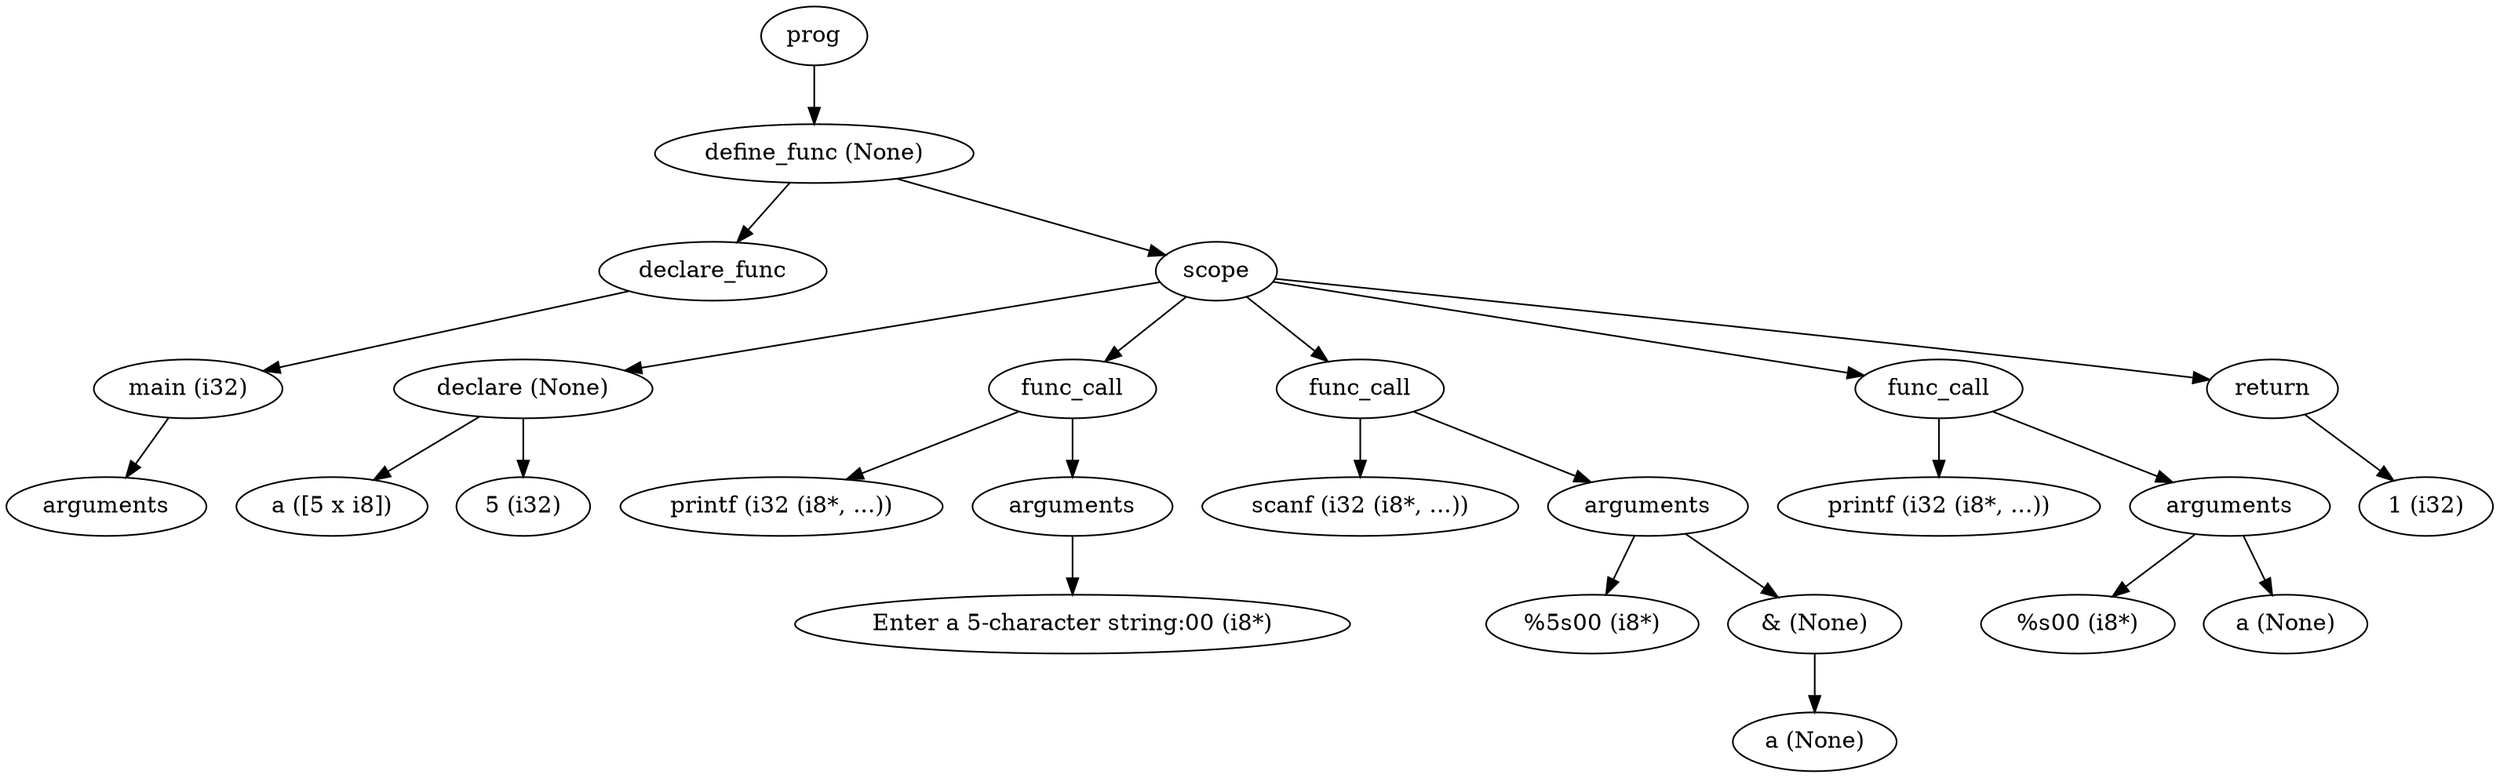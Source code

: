digraph AST {
	node0[label="prog"]
	node1[label="define_func (None)"]
	node0->node1
	node2[label="declare_func"]
	node1->node2
	node3[label="main (i32)"]
	node2->node3
	node4[label="arguments"]
	node3->node4
	node5[label="scope"]
	node1->node5
	node6[label="declare (None)"]
	node5->node6
	node7[label="a ([5 x i8])"]
	node6->node7
	node8[label="5 (i32)"]
	node6->node8
	node9[label="func_call"]
	node5->node9
	node10[label="printf (i32 (i8*, ...))"]
	node9->node10
	node11[label="arguments"]
	node9->node11
	node12[label="Enter a 5-character string:\00 (i8*)"]
	node11->node12
	node13[label="func_call"]
	node5->node13
	node14[label="scanf (i32 (i8*, ...))"]
	node13->node14
	node15[label="arguments"]
	node13->node15
	node16[label="%5s\00 (i8*)"]
	node15->node16
	node17[label="& (None)"]
	node15->node17
	node18[label="a (None)"]
	node17->node18
	node19[label="func_call"]
	node5->node19
	node20[label="printf (i32 (i8*, ...))"]
	node19->node20
	node21[label="arguments"]
	node19->node21
	node22[label="%s\00 (i8*)"]
	node21->node22
	node23[label="a (None)"]
	node21->node23
	node24[label="return"]
	node5->node24
	node25[label="1 (i32)"]
	node24->node25
}